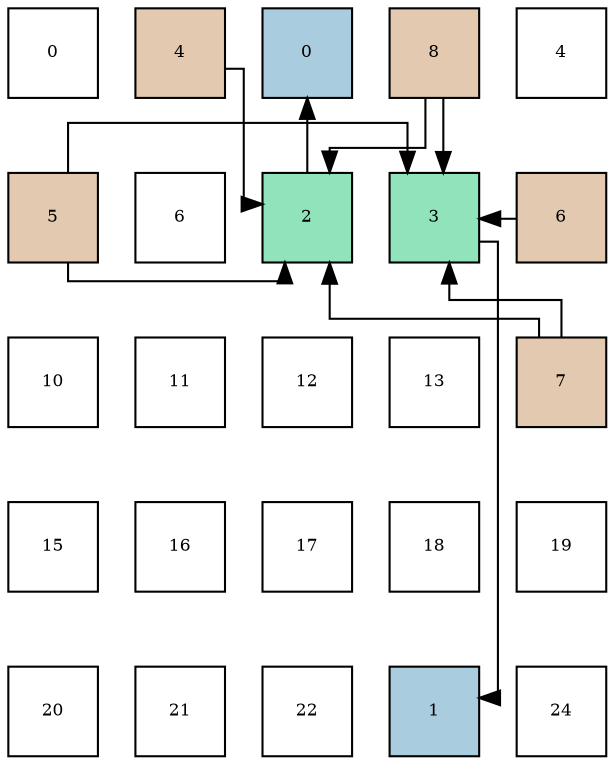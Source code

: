 digraph layout{
 rankdir=TB;
 splines=ortho;
 node [style=filled shape=square fixedsize=true width=0.6];
0[label="0", fontsize=8, fillcolor="#ffffff"];
1[label="4", fontsize=8, fillcolor="#e3c9af"];
2[label="0", fontsize=8, fillcolor="#a9ccde"];
3[label="8", fontsize=8, fillcolor="#e3c9af"];
4[label="4", fontsize=8, fillcolor="#ffffff"];
5[label="5", fontsize=8, fillcolor="#e3c9af"];
6[label="6", fontsize=8, fillcolor="#ffffff"];
7[label="2", fontsize=8, fillcolor="#91e3bb"];
8[label="3", fontsize=8, fillcolor="#91e3bb"];
9[label="6", fontsize=8, fillcolor="#e3c9af"];
10[label="10", fontsize=8, fillcolor="#ffffff"];
11[label="11", fontsize=8, fillcolor="#ffffff"];
12[label="12", fontsize=8, fillcolor="#ffffff"];
13[label="13", fontsize=8, fillcolor="#ffffff"];
14[label="7", fontsize=8, fillcolor="#e3c9af"];
15[label="15", fontsize=8, fillcolor="#ffffff"];
16[label="16", fontsize=8, fillcolor="#ffffff"];
17[label="17", fontsize=8, fillcolor="#ffffff"];
18[label="18", fontsize=8, fillcolor="#ffffff"];
19[label="19", fontsize=8, fillcolor="#ffffff"];
20[label="20", fontsize=8, fillcolor="#ffffff"];
21[label="21", fontsize=8, fillcolor="#ffffff"];
22[label="22", fontsize=8, fillcolor="#ffffff"];
23[label="1", fontsize=8, fillcolor="#a9ccde"];
24[label="24", fontsize=8, fillcolor="#ffffff"];
edge [constraint=false, style=vis];7 -> 2;
8 -> 23;
1 -> 7;
5 -> 7;
5 -> 8;
9 -> 8;
14 -> 7;
14 -> 8;
3 -> 7;
3 -> 8;
edge [constraint=true, style=invis];
0 -> 5 -> 10 -> 15 -> 20;
1 -> 6 -> 11 -> 16 -> 21;
2 -> 7 -> 12 -> 17 -> 22;
3 -> 8 -> 13 -> 18 -> 23;
4 -> 9 -> 14 -> 19 -> 24;
rank = same {0 -> 1 -> 2 -> 3 -> 4};
rank = same {5 -> 6 -> 7 -> 8 -> 9};
rank = same {10 -> 11 -> 12 -> 13 -> 14};
rank = same {15 -> 16 -> 17 -> 18 -> 19};
rank = same {20 -> 21 -> 22 -> 23 -> 24};
}
